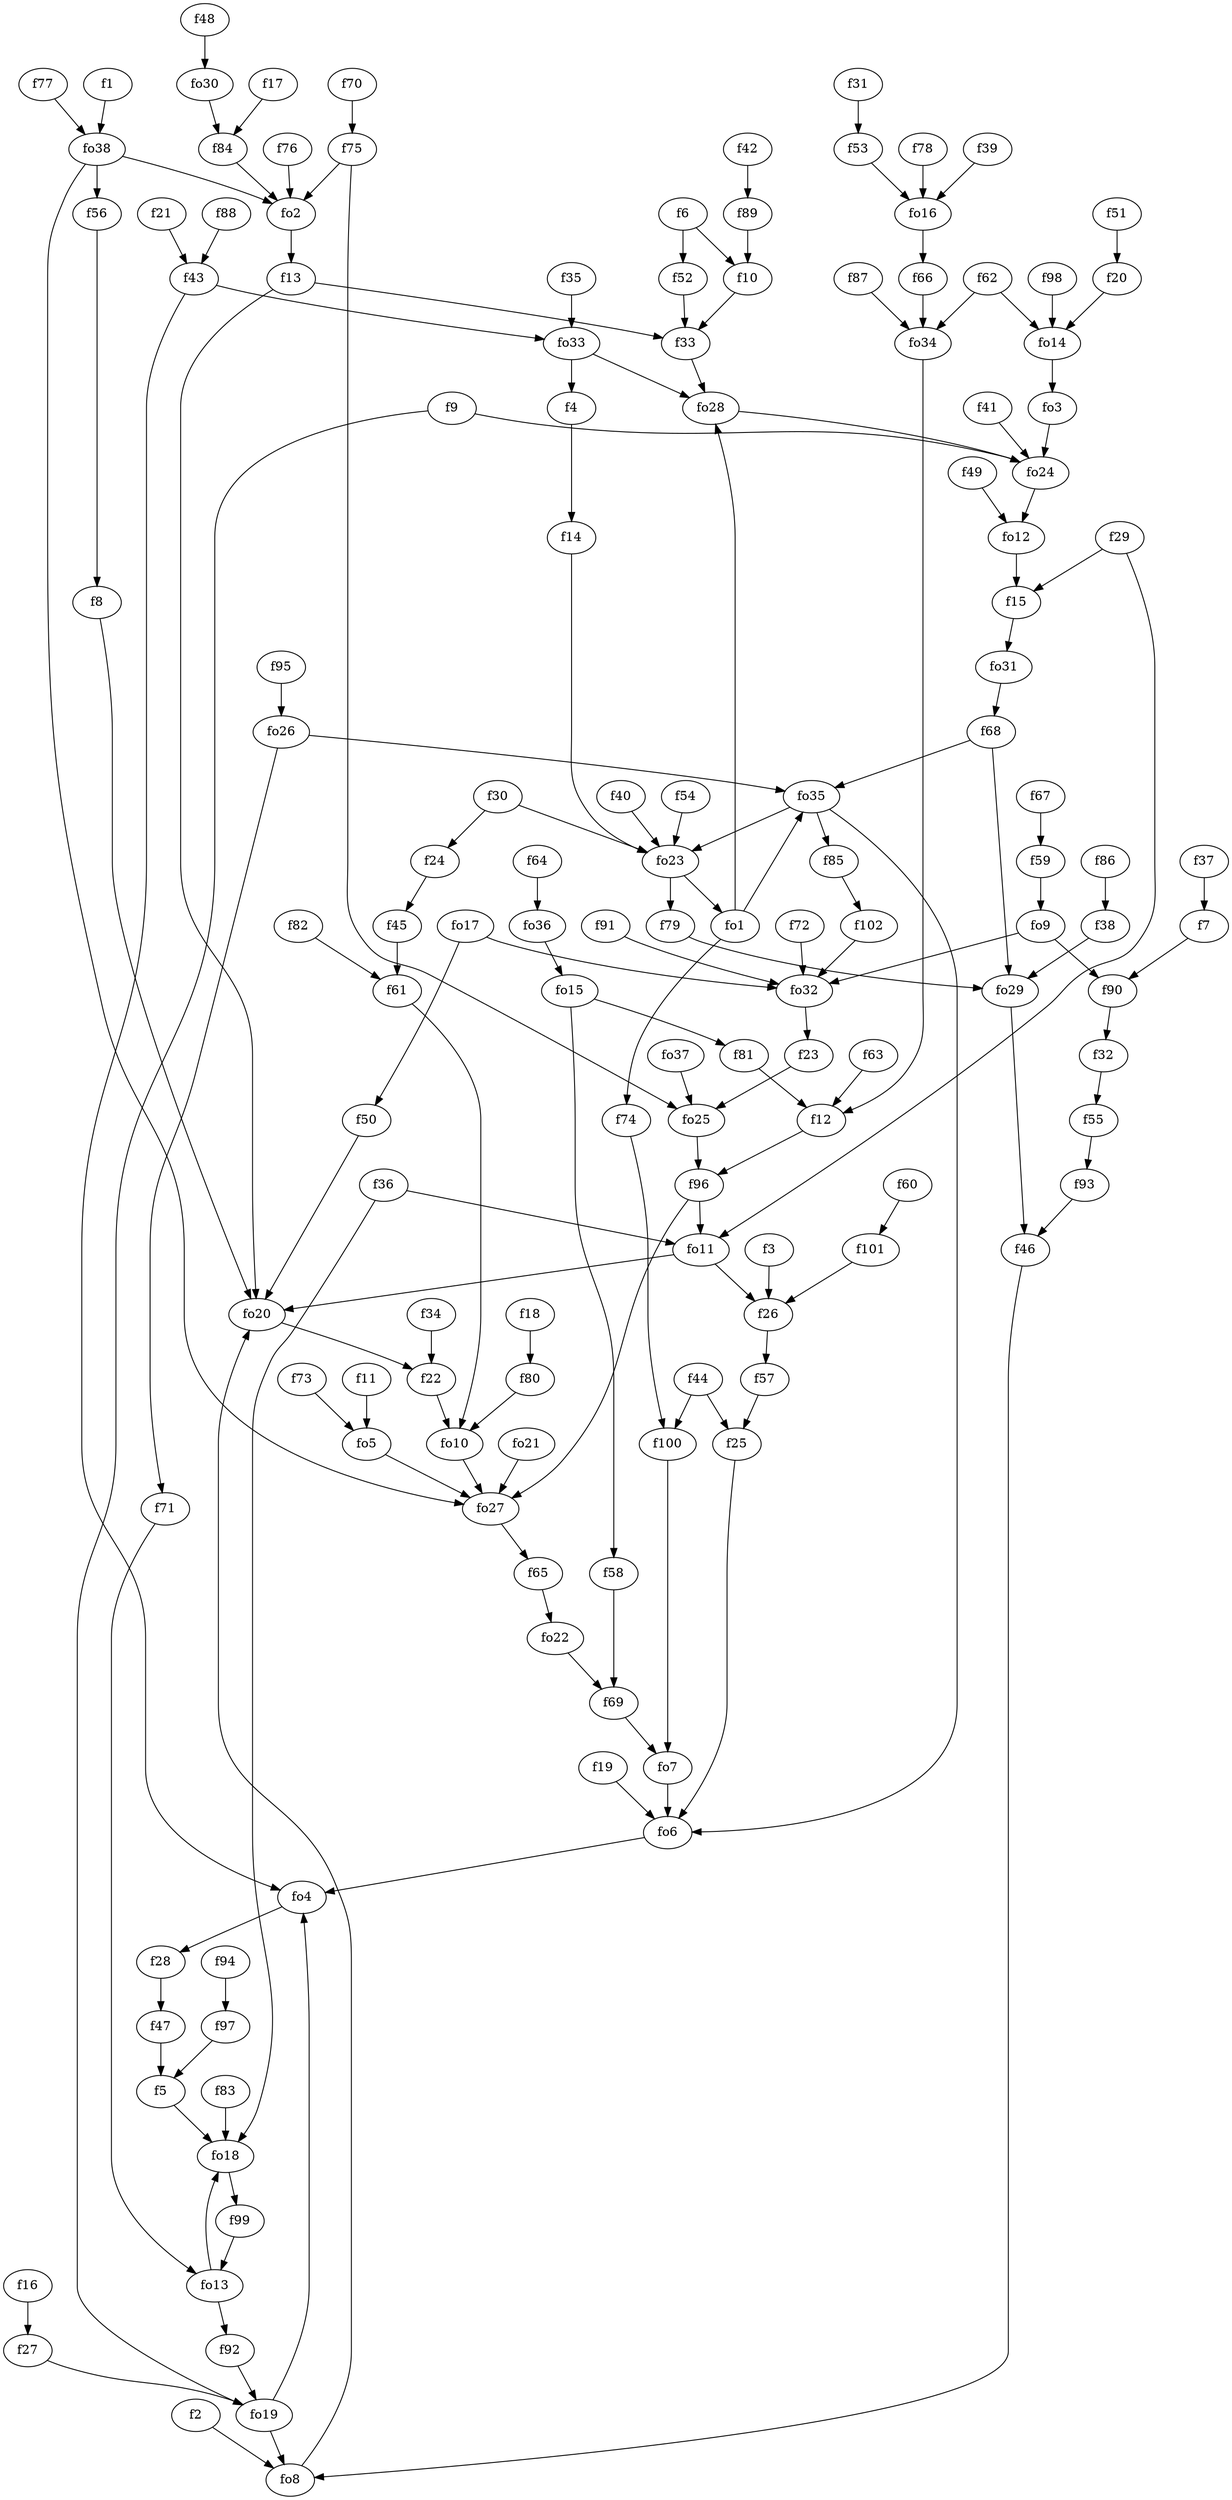 strict digraph  {
f1;
f2;
f3;
f4;
f5;
f6;
f7;
f8;
f9;
f10;
f11;
f12;
f13;
f14;
f15;
f16;
f17;
f18;
f19;
f20;
f21;
f22;
f23;
f24;
f25;
f26;
f27;
f28;
f29;
f30;
f31;
f32;
f33;
f34;
f35;
f36;
f37;
f38;
f39;
f40;
f41;
f42;
f43;
f44;
f45;
f46;
f47;
f48;
f49;
f50;
f51;
f52;
f53;
f54;
f55;
f56;
f57;
f58;
f59;
f60;
f61;
f62;
f63;
f64;
f65;
f66;
f67;
f68;
f69;
f70;
f71;
f72;
f73;
f74;
f75;
f76;
f77;
f78;
f79;
f80;
f81;
f82;
f83;
f84;
f85;
f86;
f87;
f88;
f89;
f90;
f91;
f92;
f93;
f94;
f95;
f96;
f97;
f98;
f99;
f100;
f101;
f102;
fo1;
fo2;
fo3;
fo4;
fo5;
fo6;
fo7;
fo8;
fo9;
fo10;
fo11;
fo12;
fo13;
fo14;
fo15;
fo16;
fo17;
fo18;
fo19;
fo20;
fo21;
fo22;
fo23;
fo24;
fo25;
fo26;
fo27;
fo28;
fo29;
fo30;
fo31;
fo32;
fo33;
fo34;
fo35;
fo36;
fo37;
fo38;
f1 -> fo38  [weight=2];
f2 -> fo8  [weight=2];
f3 -> f26  [weight=2];
f4 -> f14  [weight=2];
f5 -> fo18  [weight=2];
f6 -> f10  [weight=2];
f6 -> f52  [weight=2];
f7 -> f90  [weight=2];
f8 -> fo20  [weight=2];
f9 -> fo24  [weight=2];
f9 -> fo19  [weight=2];
f10 -> f33  [weight=2];
f11 -> fo5  [weight=2];
f12 -> f96  [weight=2];
f13 -> fo20  [weight=2];
f13 -> f33  [weight=2];
f14 -> fo23  [weight=2];
f15 -> fo31  [weight=2];
f16 -> f27  [weight=2];
f17 -> f84  [weight=2];
f18 -> f80  [weight=2];
f19 -> fo6  [weight=2];
f20 -> fo14  [weight=2];
f21 -> f43  [weight=2];
f22 -> fo10  [weight=2];
f23 -> fo25  [weight=2];
f24 -> f45  [weight=2];
f25 -> fo6  [weight=2];
f26 -> f57  [weight=2];
f27 -> fo19  [weight=2];
f28 -> f47  [weight=2];
f29 -> f15  [weight=2];
f29 -> fo11  [weight=2];
f30 -> fo23  [weight=2];
f30 -> f24  [weight=2];
f31 -> f53  [weight=2];
f32 -> f55  [weight=2];
f33 -> fo28  [weight=2];
f34 -> f22  [weight=2];
f35 -> fo33  [weight=2];
f36 -> fo11  [weight=2];
f36 -> fo18  [weight=2];
f37 -> f7  [weight=2];
f38 -> fo29  [weight=2];
f39 -> fo16  [weight=2];
f40 -> fo23  [weight=2];
f41 -> fo24  [weight=2];
f42 -> f89  [weight=2];
f43 -> fo4  [weight=2];
f43 -> fo33  [weight=2];
f44 -> f100  [weight=2];
f44 -> f25  [weight=2];
f45 -> f61  [weight=2];
f46 -> fo8  [weight=2];
f47 -> f5  [weight=2];
f48 -> fo30  [weight=2];
f49 -> fo12  [weight=2];
f50 -> fo20  [weight=2];
f51 -> f20  [weight=2];
f52 -> f33  [weight=2];
f53 -> fo16  [weight=2];
f54 -> fo23  [weight=2];
f55 -> f93  [weight=2];
f56 -> f8  [weight=2];
f57 -> f25  [weight=2];
f58 -> f69  [weight=2];
f59 -> fo9  [weight=2];
f60 -> f101  [weight=2];
f61 -> fo10  [weight=2];
f62 -> fo14  [weight=2];
f62 -> fo34  [weight=2];
f63 -> f12  [weight=2];
f64 -> fo36  [weight=2];
f65 -> fo22  [weight=2];
f66 -> fo34  [weight=2];
f67 -> f59  [weight=2];
f68 -> fo35  [weight=2];
f68 -> fo29  [weight=2];
f69 -> fo7  [weight=2];
f70 -> f75  [weight=2];
f71 -> fo13  [weight=2];
f72 -> fo32  [weight=2];
f73 -> fo5  [weight=2];
f74 -> f100  [weight=2];
f75 -> fo25  [weight=2];
f75 -> fo2  [weight=2];
f76 -> fo2  [weight=2];
f77 -> fo38  [weight=2];
f78 -> fo16  [weight=2];
f79 -> fo29  [weight=2];
f80 -> fo10  [weight=2];
f81 -> f12  [weight=2];
f82 -> f61  [weight=2];
f83 -> fo18  [weight=2];
f84 -> fo2  [weight=2];
f85 -> f102  [weight=2];
f86 -> f38  [weight=2];
f87 -> fo34  [weight=2];
f88 -> f43  [weight=2];
f89 -> f10  [weight=2];
f90 -> f32  [weight=2];
f91 -> fo32  [weight=2];
f92 -> fo19  [weight=2];
f93 -> f46  [weight=2];
f94 -> f97  [weight=2];
f95 -> fo26  [weight=2];
f96 -> fo11  [weight=2];
f96 -> fo27  [weight=2];
f97 -> f5  [weight=2];
f98 -> fo14  [weight=2];
f99 -> fo13  [weight=2];
f100 -> fo7  [weight=2];
f101 -> f26  [weight=2];
f102 -> fo32  [weight=2];
fo1 -> fo28  [weight=2];
fo1 -> fo35  [weight=2];
fo1 -> f74  [weight=2];
fo2 -> f13  [weight=2];
fo3 -> fo24  [weight=2];
fo4 -> f28  [weight=2];
fo5 -> fo27  [weight=2];
fo6 -> fo4  [weight=2];
fo7 -> fo6  [weight=2];
fo8 -> fo20  [weight=2];
fo9 -> fo32  [weight=2];
fo9 -> f90  [weight=2];
fo10 -> fo27  [weight=2];
fo11 -> f26  [weight=2];
fo11 -> fo20  [weight=2];
fo12 -> f15  [weight=2];
fo13 -> f92  [weight=2];
fo13 -> fo18  [weight=2];
fo14 -> fo3  [weight=2];
fo15 -> f81  [weight=2];
fo15 -> f58  [weight=2];
fo16 -> f66  [weight=2];
fo17 -> fo32  [weight=2];
fo17 -> f50  [weight=2];
fo18 -> f99  [weight=2];
fo19 -> fo4  [weight=2];
fo19 -> fo8  [weight=2];
fo20 -> f22  [weight=2];
fo21 -> fo27  [weight=2];
fo22 -> f69  [weight=2];
fo23 -> f79  [weight=2];
fo23 -> fo1  [weight=2];
fo24 -> fo12  [weight=2];
fo25 -> f96  [weight=2];
fo26 -> f71  [weight=2];
fo26 -> fo35  [weight=2];
fo27 -> f65  [weight=2];
fo28 -> fo24  [weight=2];
fo29 -> f46  [weight=2];
fo30 -> f84  [weight=2];
fo31 -> f68  [weight=2];
fo32 -> f23  [weight=2];
fo33 -> f4  [weight=2];
fo33 -> fo28  [weight=2];
fo34 -> f12  [weight=2];
fo35 -> fo23  [weight=2];
fo35 -> f85  [weight=2];
fo35 -> fo6  [weight=2];
fo36 -> fo15  [weight=2];
fo37 -> fo25  [weight=2];
fo38 -> fo2  [weight=2];
fo38 -> f56  [weight=2];
fo38 -> fo27  [weight=2];
}
